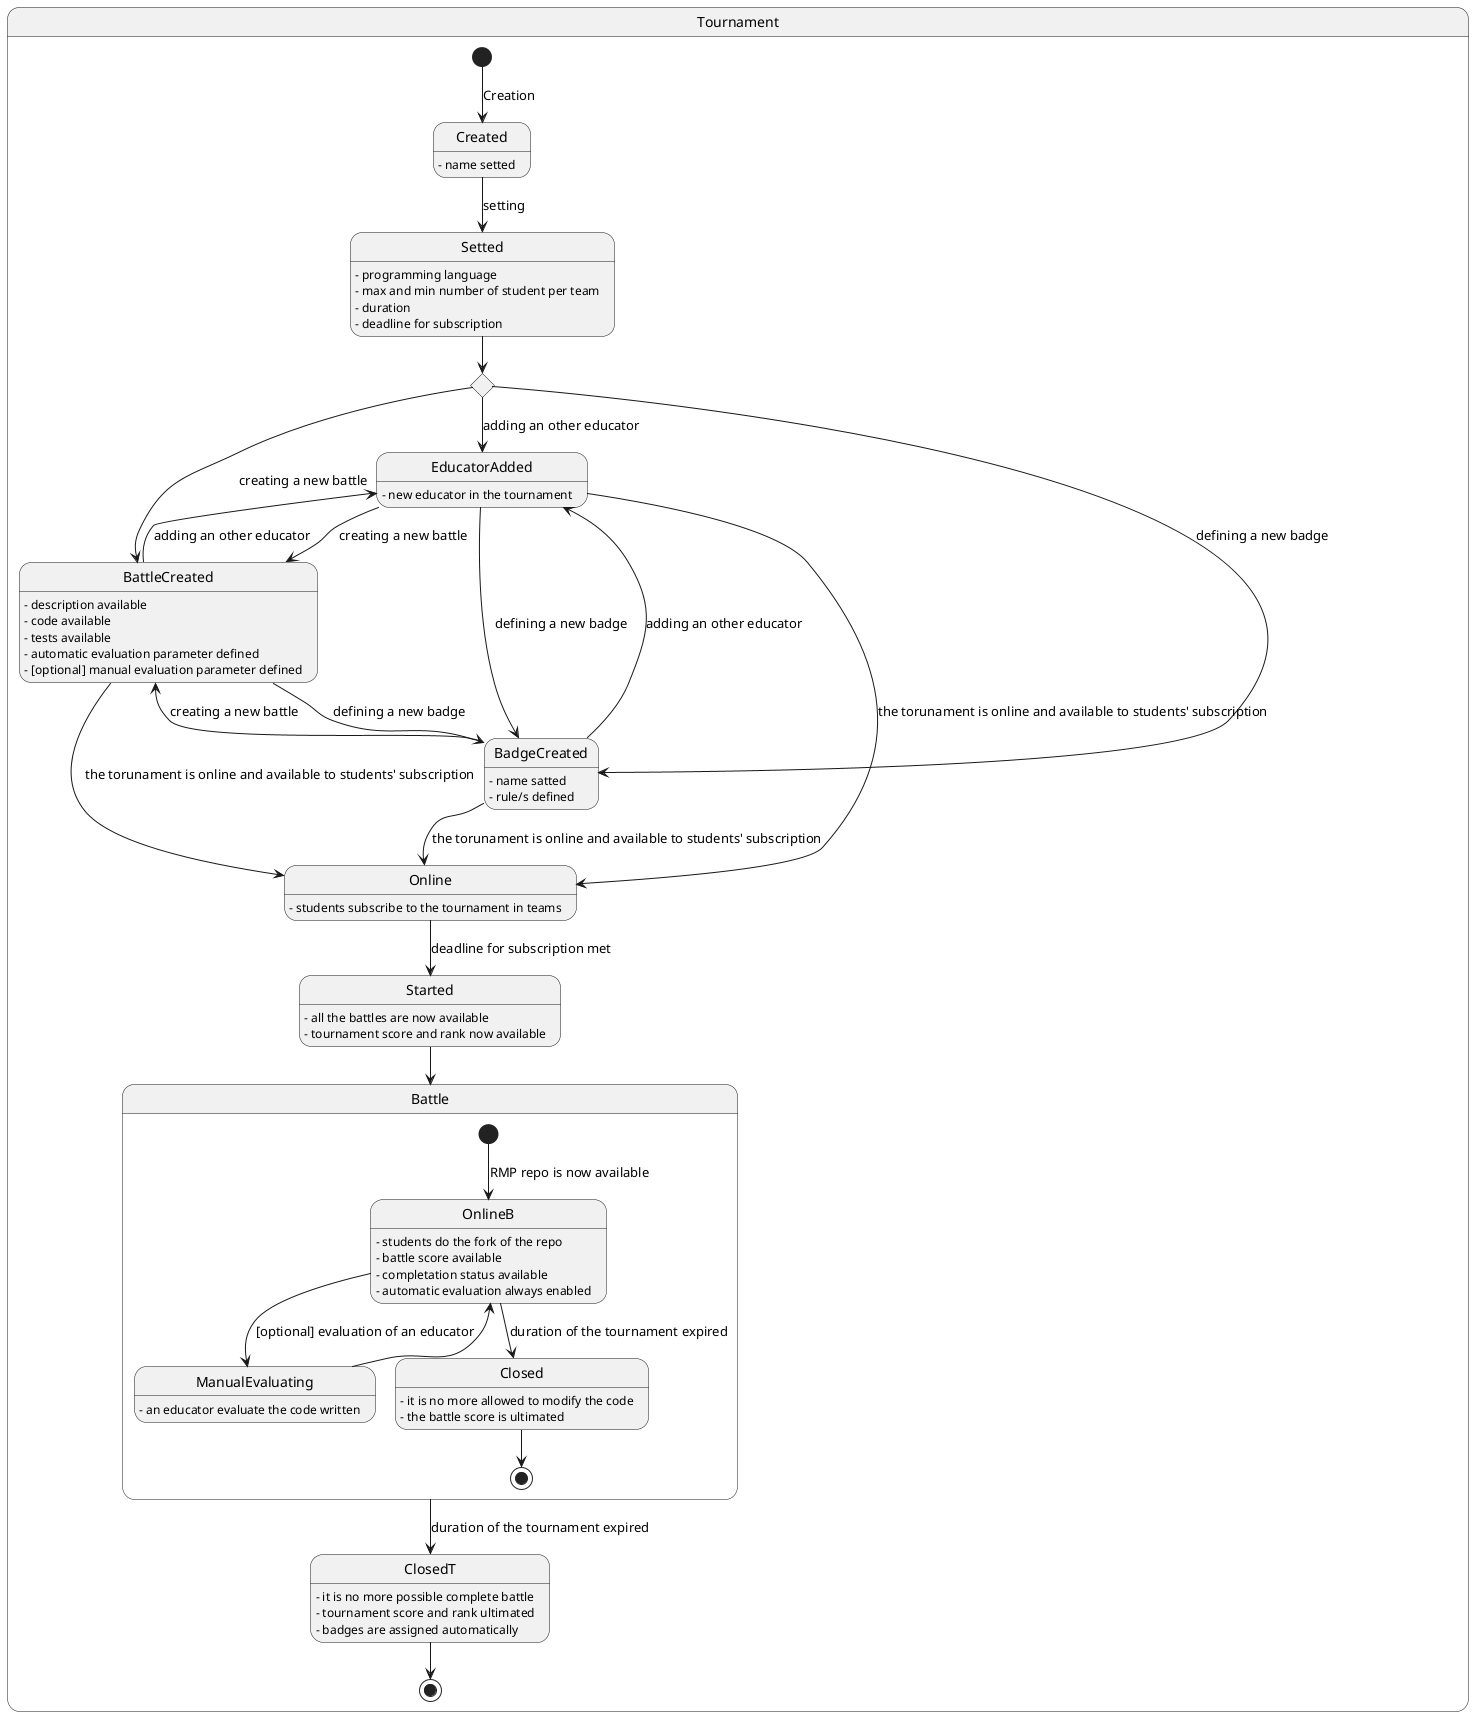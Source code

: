 @startuml
state Tournament{
    [*] --> Created: Creation

    Created: - name setted

    Created --> Setted: setting

    Setted: - programming language
    Setted: - max and min number of student per team
    Setted: - duration
    Setted: - deadline for subscription

    state c <<choice>>

    Setted --> c

    c --> EducatorAdded: adding an other educator

    EducatorAdded: - new educator in the tournament

    c --> BattleCreated: creating a new battle

    BattleCreated: - description available
    BattleCreated: - code available
    BattleCreated: - tests available
    BattleCreated: - automatic evaluation parameter defined
    BattleCreated: - [optional] manual evaluation parameter defined

    c --> BadgeCreated: defining a new badge

    BadgeCreated: - name satted
    BadgeCreated: - rule/s defined

    EducatorAdded --> BattleCreated: creating a new battle
    BattleCreated --> EducatorAdded: adding an other educator
    EducatorAdded --> BadgeCreated: defining a new badge
    BadgeCreated --> EducatorAdded: adding an other educator
    BattleCreated --> BadgeCreated: defining a new badge
    BadgeCreated --> BattleCreated: creating a new battle

    EducatorAdded --> Online: the torunament is online and available to students' subscription
    BattleCreated --> Online: the torunament is online and available to students' subscription
    BadgeCreated --> Online: the torunament is online and available to students' subscription

    Online: - students subscribe to the tournament in teams

    Online --> Started: deadline for subscription met

    Started: - all the battles are now available
    Started: - tournament score and rank now available

    Started --> Battle

    state Battle{
        [*] --> OnlineB: RMP repo is now available

        OnlineB: - students do the fork of the repo
        OnlineB: - battle score available
        OnlineB: - completation status available
        OnlineB: - automatic evaluation always enabled

        OnlineB --> ManualEvaluating: [optional] evaluation of an educator

        ManualEvaluating: - an educator evaluate the code written

        ManualEvaluating --> OnlineB
        OnlineB --> Closed: duration of the tournament expired

        Closed: - it is no more allowed to modify the code
        Closed: - the battle score is ultimated

        Closed --> [*]
    }

    Battle --> ClosedT: duration of the tournament expired

    ClosedT: - it is no more possible complete battle
    ClosedT: - tournament score and rank ultimated
    ClosedT: - badges are assigned automatically

    ClosedT --> [*]
}
















@enduml